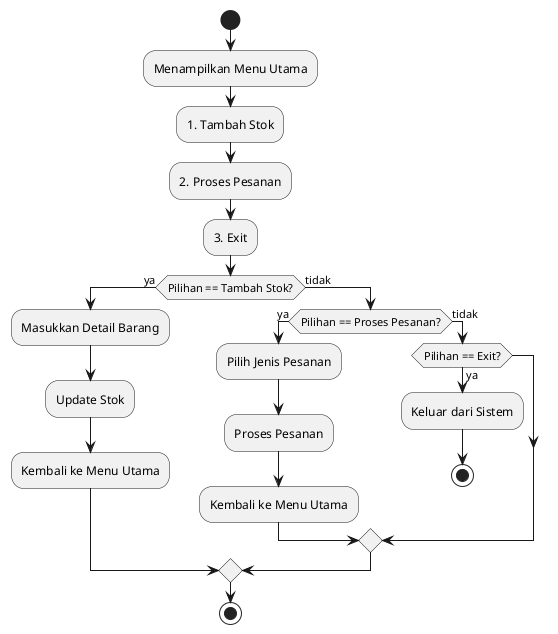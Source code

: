 @startuml inventory_gudang.puml

start

:Menampilkan Menu Utama;
:1. Tambah Stok;
:2. Proses Pesanan;
:3. Exit;

if (Pilihan == Tambah Stok?) then (ya)
  :Masukkan Detail Barang;
  :Update Stok;
  :Kembali ke Menu Utama;
else (tidak)
  if (Pilihan == Proses Pesanan?) then (ya)
    :Pilih Jenis Pesanan;
    :Proses Pesanan;
    :Kembali ke Menu Utama;
  else (tidak)
    if (Pilihan == Exit?) then (ya)
      :Keluar dari Sistem;
      stop
    endif
  endif
endif

stop

@enduml
